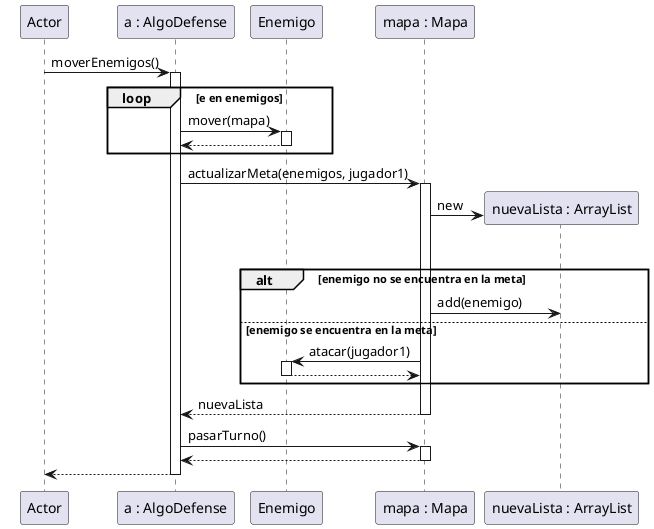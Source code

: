 @startuml
participant Actor
Actor -> "a : AlgoDefense" : moverEnemigos()
activate "a : AlgoDefense"
loop e en enemigos
    "a : AlgoDefense" -> Enemigo: mover(mapa)
    activate Enemigo
    Enemigo --> "a : AlgoDefense"
    deactivate Enemigo
end
"a : AlgoDefense" -> "mapa : Mapa" : actualizarMeta(enemigos, jugador1)
activate "mapa : Mapa"
create "nuevaLista : ArrayList"
"mapa : Mapa" -> "nuevaLista : ArrayList": new
loop enemigo en enemigos
    alt enemigo no se encuentra en la meta
        "mapa : Mapa" -> "nuevaLista : ArrayList" : add(enemigo)
    else enemigo se encuentra en la meta
        "mapa : Mapa" -> Enemigo: atacar(jugador1)
        activate Enemigo
        Enemigo --> "mapa : Mapa"
        deactivate Enemigo

end
"mapa : Mapa" --> "a : AlgoDefense" : nuevaLista
deactivate "mapa : Mapa"
"a : AlgoDefense" -> "mapa : Mapa" : pasarTurno()
activate "mapa : Mapa"
"mapa : Mapa" --> "a : AlgoDefense"
deactivate "mapa : Mapa"
return
@enduml